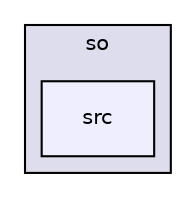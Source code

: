 digraph "src" {
  compound=true
  node [ fontsize="10", fontname="Helvetica"];
  edge [ labelfontsize="10", labelfontname="Helvetica"];
  subgraph clusterdir_7b93506c606e7f4d9344139d2545c159 {
    graph [ bgcolor="#ddddee", pencolor="black", label="so" fontname="Helvetica", fontsize="10", URL="dir_7b93506c606e7f4d9344139d2545c159.html"]
  dir_d08f54f129f1f1841e32ec19435b756e [shape=box, label="src", style="filled", fillcolor="#eeeeff", pencolor="black", URL="dir_d08f54f129f1f1841e32ec19435b756e.html"];
  }
}
